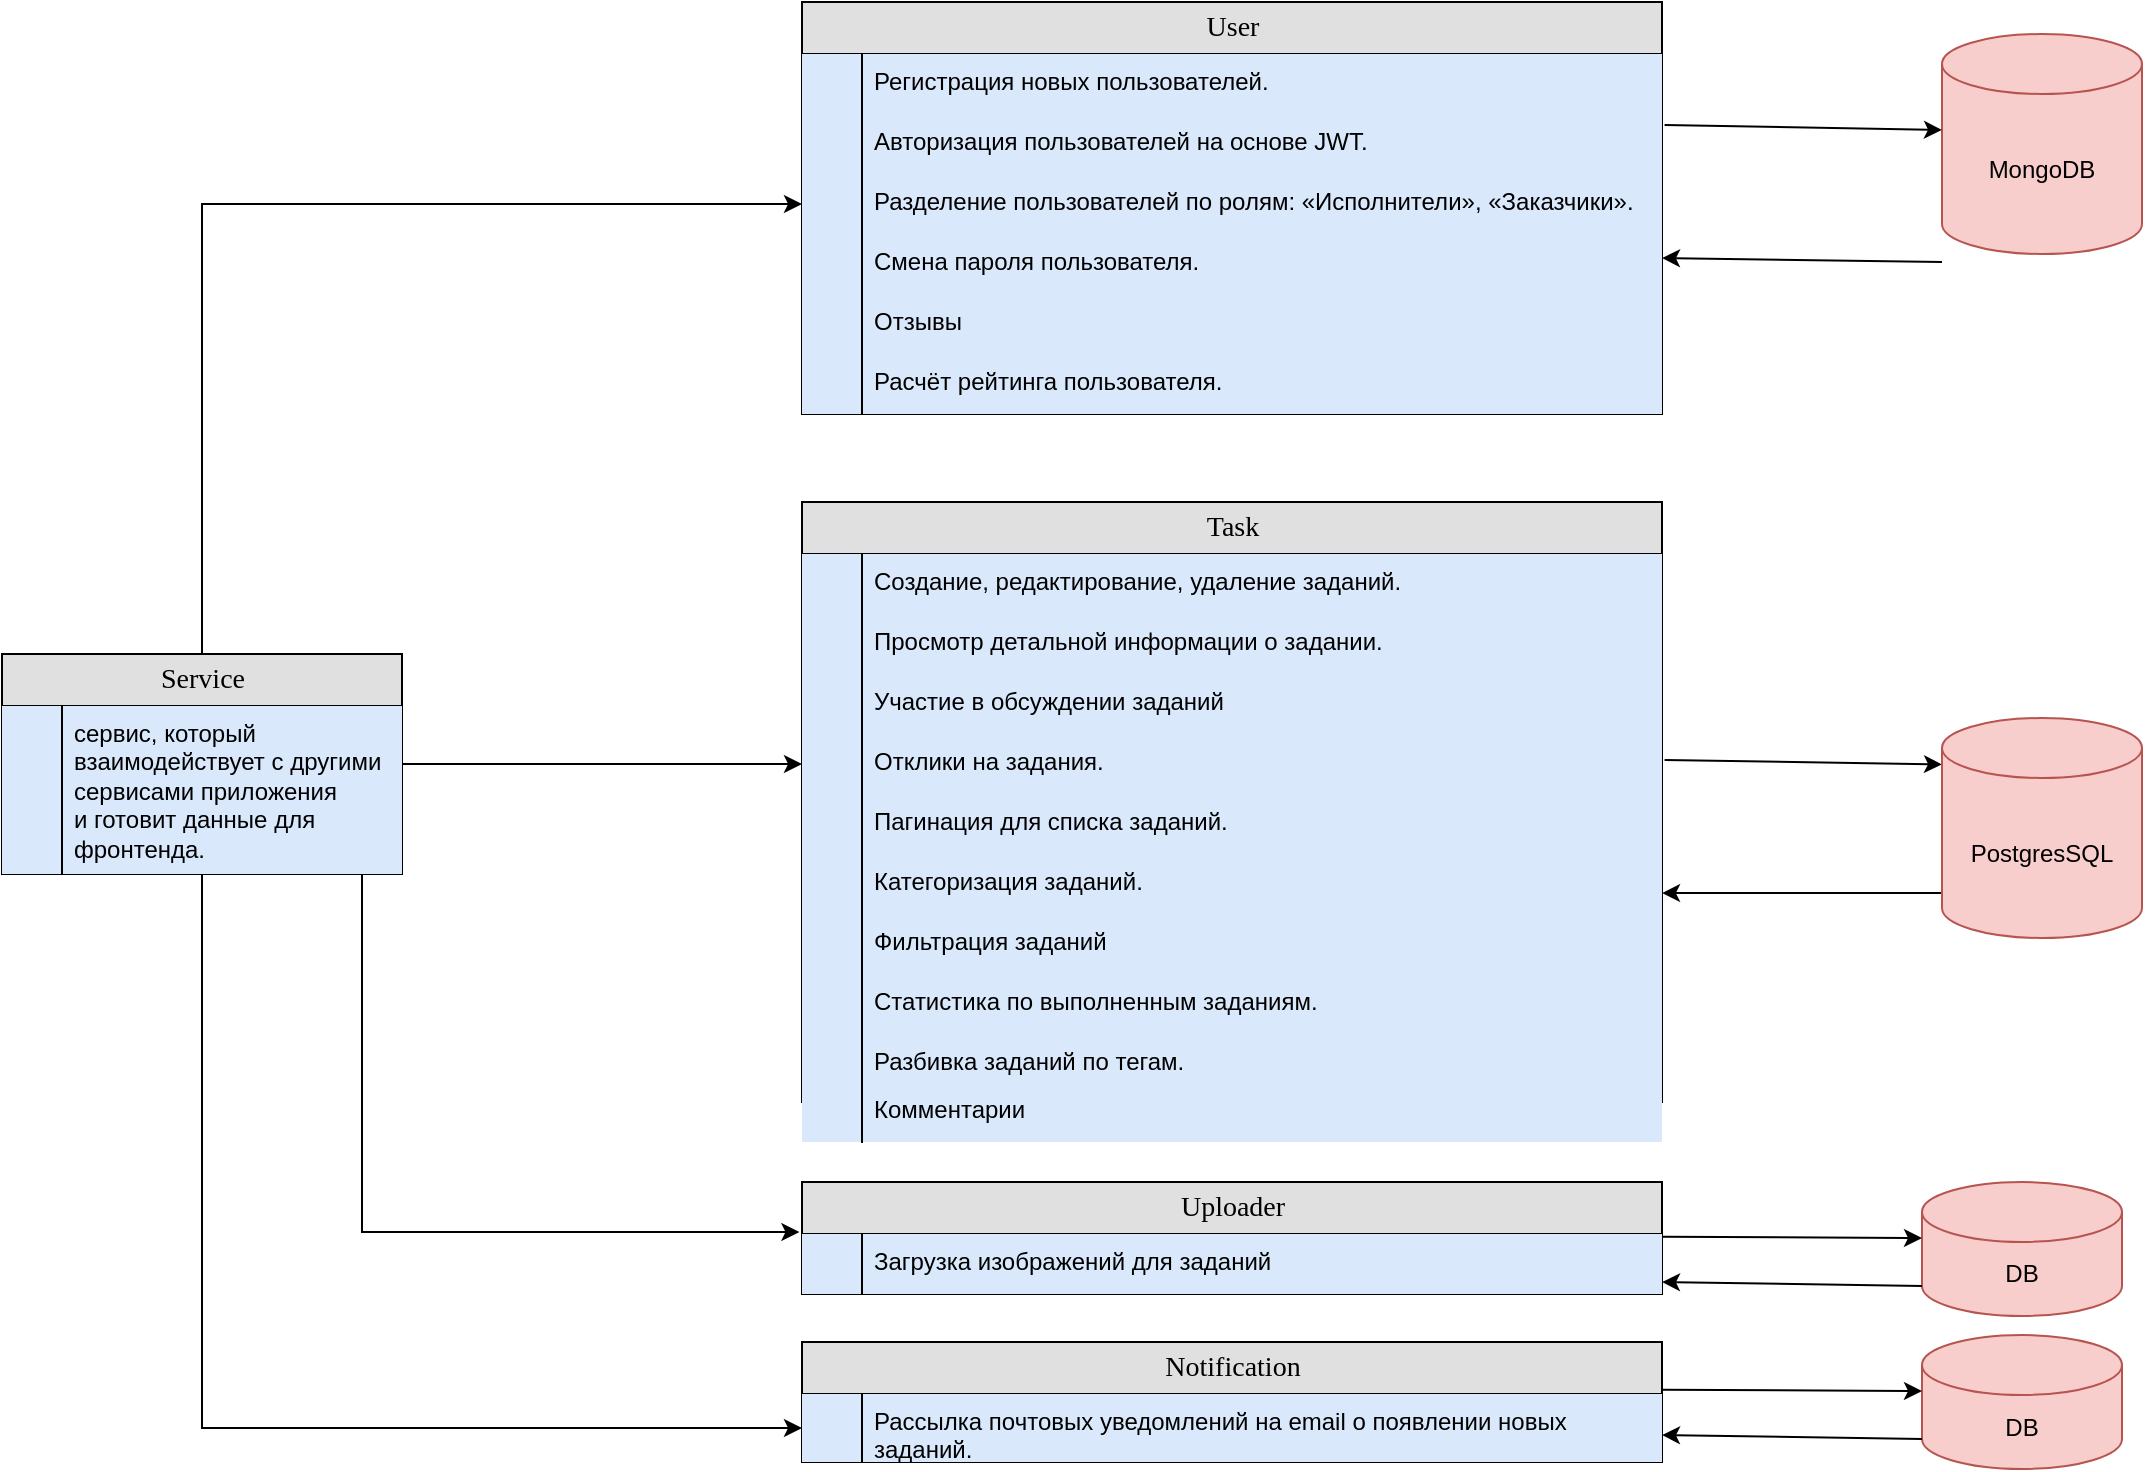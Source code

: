 <mxfile version="21.0.8" type="device"><diagram name="Page-1" id="e56a1550-8fbb-45ad-956c-1786394a9013"><mxGraphModel dx="1100" dy="605" grid="1" gridSize="10" guides="1" tooltips="1" connect="1" arrows="1" fold="1" page="1" pageScale="1" pageWidth="2336" pageHeight="1654" background="#ffffff" math="0" shadow="0"><root><mxCell id="0"/><mxCell id="1" parent="0"/><mxCell id="2e49270ec7c68f3f-80" value="User" style="swimlane;html=1;fontStyle=0;childLayout=stackLayout;horizontal=1;startSize=26;fillColor=#e0e0e0;horizontalStack=0;resizeParent=1;resizeLast=0;collapsible=1;marginBottom=0;swimlaneFillColor=#ffffff;align=center;rounded=0;shadow=0;comic=0;labelBackgroundColor=none;strokeWidth=1;fontFamily=Verdana;fontSize=14" parent="1" vertex="1"><mxGeometry x="640" y="130" width="430" height="206" as="geometry"><mxRectangle x="30" y="170" width="200" height="30" as="alternateBounds"/></mxGeometry></mxCell><mxCell id="2e49270ec7c68f3f-83" value="Регистрация новых пользователей." style="shape=partialRectangle;top=0;left=0;right=0;bottom=0;html=1;align=left;verticalAlign=top;fillColor=#dae8fc;spacingLeft=34;spacingRight=4;whiteSpace=wrap;overflow=hidden;rotatable=0;points=[[0,0.5],[1,0.5]];portConstraint=eastwest;dropTarget=0;strokeColor=#6c8ebf;" parent="2e49270ec7c68f3f-80" vertex="1"><mxGeometry y="26" width="430" height="30" as="geometry"/></mxCell><mxCell id="2e49270ec7c68f3f-84" value="" style="shape=partialRectangle;top=0;left=0;bottom=0;html=1;fillColor=none;align=left;verticalAlign=top;spacingLeft=4;spacingRight=4;whiteSpace=wrap;overflow=hidden;rotatable=0;points=[];portConstraint=eastwest;part=1;" parent="2e49270ec7c68f3f-83" vertex="1" connectable="0"><mxGeometry width="30" height="30" as="geometry"/></mxCell><mxCell id="2e49270ec7c68f3f-85" value="Авторизация пользователей на&amp;nbsp;основе JWT." style="shape=partialRectangle;top=0;left=0;right=0;bottom=0;html=1;align=left;verticalAlign=top;fillColor=#dae8fc;spacingLeft=34;spacingRight=4;whiteSpace=wrap;overflow=hidden;rotatable=0;points=[[0,0.5],[1,0.5]];portConstraint=eastwest;dropTarget=0;strokeColor=#6c8ebf;" parent="2e49270ec7c68f3f-80" vertex="1"><mxGeometry y="56" width="430" height="30" as="geometry"/></mxCell><mxCell id="2e49270ec7c68f3f-86" value="" style="shape=partialRectangle;top=0;left=0;bottom=0;html=1;fillColor=none;align=left;verticalAlign=top;spacingLeft=4;spacingRight=4;whiteSpace=wrap;overflow=hidden;rotatable=0;points=[];portConstraint=eastwest;part=1;" parent="2e49270ec7c68f3f-85" vertex="1" connectable="0"><mxGeometry width="30" height="30.0" as="geometry"/></mxCell><mxCell id="uuqC0KZrG5aBGFZ0a199-29" value="Разделение пользователей по&amp;nbsp;ролям: «Исполнители», «Заказчики»." style="shape=partialRectangle;top=0;left=0;right=0;bottom=0;html=1;align=left;verticalAlign=top;fillColor=#dae8fc;spacingLeft=34;spacingRight=4;whiteSpace=wrap;overflow=hidden;rotatable=0;points=[[0,0.5],[1,0.5]];portConstraint=eastwest;dropTarget=0;strokeColor=#6c8ebf;" parent="2e49270ec7c68f3f-80" vertex="1"><mxGeometry y="86" width="430" height="30" as="geometry"/></mxCell><mxCell id="uuqC0KZrG5aBGFZ0a199-30" value="" style="shape=partialRectangle;top=0;left=0;bottom=0;html=1;fillColor=none;align=left;verticalAlign=top;spacingLeft=4;spacingRight=4;whiteSpace=wrap;overflow=hidden;rotatable=0;points=[];portConstraint=eastwest;part=1;" parent="uuqC0KZrG5aBGFZ0a199-29" vertex="1" connectable="0"><mxGeometry width="30" height="30" as="geometry"/></mxCell><mxCell id="uuqC0KZrG5aBGFZ0a199-31" value="Смена пароля пользователя." style="shape=partialRectangle;top=0;left=0;right=0;bottom=0;html=1;align=left;verticalAlign=top;fillColor=#dae8fc;spacingLeft=34;spacingRight=4;whiteSpace=wrap;overflow=hidden;rotatable=0;points=[[0,0.5],[1,0.5]];portConstraint=eastwest;dropTarget=0;strokeColor=#6c8ebf;" parent="2e49270ec7c68f3f-80" vertex="1"><mxGeometry y="116" width="430" height="30" as="geometry"/></mxCell><mxCell id="uuqC0KZrG5aBGFZ0a199-32" value="" style="shape=partialRectangle;top=0;left=0;bottom=0;html=1;fillColor=none;align=left;verticalAlign=top;spacingLeft=4;spacingRight=4;whiteSpace=wrap;overflow=hidden;rotatable=0;points=[];portConstraint=eastwest;part=1;" parent="uuqC0KZrG5aBGFZ0a199-31" vertex="1" connectable="0"><mxGeometry width="30" height="30" as="geometry"/></mxCell><mxCell id="_kQqglkAi7SYeofBaEFN-1" value="Отзывы" style="shape=partialRectangle;top=0;left=0;right=0;bottom=0;html=1;align=left;verticalAlign=top;fillColor=#dae8fc;spacingLeft=34;spacingRight=4;whiteSpace=wrap;overflow=hidden;rotatable=0;points=[[0,0.5],[1,0.5]];portConstraint=eastwest;dropTarget=0;strokeColor=#6c8ebf;" parent="2e49270ec7c68f3f-80" vertex="1"><mxGeometry y="146" width="430" height="30" as="geometry"/></mxCell><mxCell id="_kQqglkAi7SYeofBaEFN-2" value="" style="shape=partialRectangle;top=0;left=0;bottom=0;html=1;fillColor=none;align=left;verticalAlign=top;spacingLeft=4;spacingRight=4;whiteSpace=wrap;overflow=hidden;rotatable=0;points=[];portConstraint=eastwest;part=1;" parent="_kQqglkAi7SYeofBaEFN-1" vertex="1" connectable="0"><mxGeometry width="30" height="30" as="geometry"/></mxCell><mxCell id="FLkWxKVIYvb8xcbpTfC6-4" value="Расчёт рейтинга пользователя." style="shape=partialRectangle;top=0;left=0;right=0;bottom=0;html=1;align=left;verticalAlign=top;fillColor=#dae8fc;spacingLeft=34;spacingRight=4;whiteSpace=wrap;overflow=hidden;rotatable=0;points=[[0,0.5],[1,0.5]];portConstraint=eastwest;dropTarget=0;strokeColor=#6c8ebf;" vertex="1" parent="2e49270ec7c68f3f-80"><mxGeometry y="176" width="430" height="30" as="geometry"/></mxCell><mxCell id="FLkWxKVIYvb8xcbpTfC6-5" value="" style="shape=partialRectangle;top=0;left=0;bottom=0;html=1;fillColor=none;align=left;verticalAlign=top;spacingLeft=4;spacingRight=4;whiteSpace=wrap;overflow=hidden;rotatable=0;points=[];portConstraint=eastwest;part=1;" vertex="1" connectable="0" parent="FLkWxKVIYvb8xcbpTfC6-4"><mxGeometry width="30" height="30" as="geometry"/></mxCell><mxCell id="uuqC0KZrG5aBGFZ0a199-18" value="Notification" style="swimlane;html=1;fontStyle=0;childLayout=stackLayout;horizontal=1;startSize=26;fillColor=#e0e0e0;horizontalStack=0;resizeParent=1;resizeLast=0;collapsible=1;marginBottom=0;swimlaneFillColor=#ffffff;align=center;rounded=0;shadow=0;comic=0;labelBackgroundColor=none;strokeWidth=1;fontFamily=Verdana;fontSize=14" parent="1" vertex="1"><mxGeometry x="640" y="800" width="430" height="60" as="geometry"><mxRectangle x="-120" y="40" width="200" height="30" as="alternateBounds"/></mxGeometry></mxCell><mxCell id="uuqC0KZrG5aBGFZ0a199-19" value="&lt;div&gt;Рассылка почтовых уведомлений на&amp;nbsp;email о&amp;nbsp;появлении новых заданий.&lt;/div&gt;" style="shape=partialRectangle;top=0;left=0;right=0;bottom=0;html=1;align=left;verticalAlign=top;fillColor=#dae8fc;spacingLeft=34;spacingRight=4;whiteSpace=wrap;overflow=hidden;rotatable=0;points=[[0,0.5],[1,0.5]];portConstraint=eastwest;dropTarget=0;strokeColor=#6c8ebf;" parent="uuqC0KZrG5aBGFZ0a199-18" vertex="1"><mxGeometry y="26" width="430" height="34" as="geometry"/></mxCell><mxCell id="uuqC0KZrG5aBGFZ0a199-20" value="" style="shape=partialRectangle;top=0;left=0;bottom=0;html=1;fillColor=none;align=left;verticalAlign=top;spacingLeft=4;spacingRight=4;whiteSpace=wrap;overflow=hidden;rotatable=0;points=[];portConstraint=eastwest;part=1;" parent="uuqC0KZrG5aBGFZ0a199-19" vertex="1" connectable="0"><mxGeometry width="30" height="34.0" as="geometry"/></mxCell><mxCell id="uuqC0KZrG5aBGFZ0a199-33" value="Task" style="swimlane;html=1;fontStyle=0;childLayout=stackLayout;horizontal=1;startSize=26;fillColor=#e0e0e0;horizontalStack=0;resizeParent=1;resizeLast=0;collapsible=1;marginBottom=0;swimlaneFillColor=#ffffff;align=center;rounded=0;shadow=0;comic=0;labelBackgroundColor=none;strokeWidth=1;fontFamily=Verdana;fontSize=14" parent="1" vertex="1"><mxGeometry x="640" y="380" width="430" height="300" as="geometry"><mxRectangle x="-120" y="40" width="200" height="30" as="alternateBounds"/></mxGeometry></mxCell><mxCell id="uuqC0KZrG5aBGFZ0a199-34" value="Создание, редактирование, удаление заданий." style="shape=partialRectangle;top=0;left=0;right=0;bottom=0;html=1;align=left;verticalAlign=top;fillColor=#dae8fc;spacingLeft=34;spacingRight=4;whiteSpace=wrap;overflow=hidden;rotatable=0;points=[[0,0.5],[1,0.5]];portConstraint=eastwest;dropTarget=0;strokeColor=#6c8ebf;" parent="uuqC0KZrG5aBGFZ0a199-33" vertex="1"><mxGeometry y="26" width="430" height="30" as="geometry"/></mxCell><mxCell id="uuqC0KZrG5aBGFZ0a199-35" value="" style="shape=partialRectangle;top=0;left=0;bottom=0;html=1;fillColor=none;align=left;verticalAlign=top;spacingLeft=4;spacingRight=4;whiteSpace=wrap;overflow=hidden;rotatable=0;points=[];portConstraint=eastwest;part=1;" parent="uuqC0KZrG5aBGFZ0a199-34" vertex="1" connectable="0"><mxGeometry width="30" height="30" as="geometry"/></mxCell><mxCell id="uuqC0KZrG5aBGFZ0a199-36" value="Просмотр детальной информации о&amp;nbsp;задании." style="shape=partialRectangle;top=0;left=0;right=0;bottom=0;html=1;align=left;verticalAlign=top;fillColor=#dae8fc;spacingLeft=34;spacingRight=4;whiteSpace=wrap;overflow=hidden;rotatable=0;points=[[0,0.5],[1,0.5]];portConstraint=eastwest;dropTarget=0;strokeColor=#6c8ebf;" parent="uuqC0KZrG5aBGFZ0a199-33" vertex="1"><mxGeometry y="56" width="430" height="30" as="geometry"/></mxCell><mxCell id="uuqC0KZrG5aBGFZ0a199-37" value="" style="shape=partialRectangle;top=0;left=0;bottom=0;html=1;fillColor=none;align=left;verticalAlign=top;spacingLeft=4;spacingRight=4;whiteSpace=wrap;overflow=hidden;rotatable=0;points=[];portConstraint=eastwest;part=1;" parent="uuqC0KZrG5aBGFZ0a199-36" vertex="1" connectable="0"><mxGeometry width="30" height="30.0" as="geometry"/></mxCell><mxCell id="uuqC0KZrG5aBGFZ0a199-40" value="Участие в&amp;nbsp;обсуждении заданий" style="shape=partialRectangle;top=0;left=0;right=0;bottom=0;html=1;align=left;verticalAlign=top;fillColor=#dae8fc;spacingLeft=34;spacingRight=4;whiteSpace=wrap;overflow=hidden;rotatable=0;points=[[0,0.5],[1,0.5]];portConstraint=eastwest;dropTarget=0;strokeColor=#6c8ebf;" parent="uuqC0KZrG5aBGFZ0a199-33" vertex="1"><mxGeometry y="86" width="430" height="30" as="geometry"/></mxCell><mxCell id="uuqC0KZrG5aBGFZ0a199-41" value="" style="shape=partialRectangle;top=0;left=0;bottom=0;html=1;fillColor=none;align=left;verticalAlign=top;spacingLeft=4;spacingRight=4;whiteSpace=wrap;overflow=hidden;rotatable=0;points=[];portConstraint=eastwest;part=1;" parent="uuqC0KZrG5aBGFZ0a199-40" vertex="1" connectable="0"><mxGeometry width="30" height="30" as="geometry"/></mxCell><mxCell id="uuqC0KZrG5aBGFZ0a199-42" value="Отклики на&amp;nbsp;задания." style="shape=partialRectangle;top=0;left=0;right=0;bottom=0;html=1;align=left;verticalAlign=top;fillColor=#dae8fc;spacingLeft=34;spacingRight=4;whiteSpace=wrap;overflow=hidden;rotatable=0;points=[[0,0.5],[1,0.5]];portConstraint=eastwest;dropTarget=0;strokeColor=#6c8ebf;" parent="uuqC0KZrG5aBGFZ0a199-33" vertex="1"><mxGeometry y="116" width="430" height="30" as="geometry"/></mxCell><mxCell id="uuqC0KZrG5aBGFZ0a199-43" value="" style="shape=partialRectangle;top=0;left=0;bottom=0;html=1;fillColor=none;align=left;verticalAlign=top;spacingLeft=4;spacingRight=4;whiteSpace=wrap;overflow=hidden;rotatable=0;points=[];portConstraint=eastwest;part=1;" parent="uuqC0KZrG5aBGFZ0a199-42" vertex="1" connectable="0"><mxGeometry width="30" height="30" as="geometry"/></mxCell><mxCell id="uuqC0KZrG5aBGFZ0a199-44" value="Пагинация для списка заданий." style="shape=partialRectangle;top=0;left=0;right=0;bottom=0;html=1;align=left;verticalAlign=top;fillColor=#dae8fc;spacingLeft=34;spacingRight=4;whiteSpace=wrap;overflow=hidden;rotatable=0;points=[[0,0.5],[1,0.5]];portConstraint=eastwest;dropTarget=0;strokeColor=#6c8ebf;" parent="uuqC0KZrG5aBGFZ0a199-33" vertex="1"><mxGeometry y="146" width="430" height="30" as="geometry"/></mxCell><mxCell id="uuqC0KZrG5aBGFZ0a199-45" value="" style="shape=partialRectangle;top=0;left=0;bottom=0;html=1;fillColor=none;align=left;verticalAlign=top;spacingLeft=4;spacingRight=4;whiteSpace=wrap;overflow=hidden;rotatable=0;points=[];portConstraint=eastwest;part=1;" parent="uuqC0KZrG5aBGFZ0a199-44" vertex="1" connectable="0"><mxGeometry width="30" height="30" as="geometry"/></mxCell><mxCell id="uuqC0KZrG5aBGFZ0a199-48" value="Категоризация заданий." style="shape=partialRectangle;top=0;left=0;right=0;bottom=0;html=1;align=left;verticalAlign=top;fillColor=#dae8fc;spacingLeft=34;spacingRight=4;whiteSpace=wrap;overflow=hidden;rotatable=0;points=[[0,0.5],[1,0.5]];portConstraint=eastwest;dropTarget=0;strokeColor=#6c8ebf;" parent="uuqC0KZrG5aBGFZ0a199-33" vertex="1"><mxGeometry y="176" width="430" height="30" as="geometry"/></mxCell><mxCell id="uuqC0KZrG5aBGFZ0a199-49" value="" style="shape=partialRectangle;top=0;left=0;bottom=0;html=1;fillColor=none;align=left;verticalAlign=top;spacingLeft=4;spacingRight=4;whiteSpace=wrap;overflow=hidden;rotatable=0;points=[];portConstraint=eastwest;part=1;" parent="uuqC0KZrG5aBGFZ0a199-48" vertex="1" connectable="0"><mxGeometry width="30" height="30" as="geometry"/></mxCell><mxCell id="uuqC0KZrG5aBGFZ0a199-50" value="Фильтрация заданий" style="shape=partialRectangle;top=0;left=0;right=0;bottom=0;html=1;align=left;verticalAlign=top;fillColor=#dae8fc;spacingLeft=34;spacingRight=4;whiteSpace=wrap;overflow=hidden;rotatable=0;points=[[0,0.5],[1,0.5]];portConstraint=eastwest;dropTarget=0;strokeColor=#6c8ebf;" parent="uuqC0KZrG5aBGFZ0a199-33" vertex="1"><mxGeometry y="206" width="430" height="30" as="geometry"/></mxCell><mxCell id="uuqC0KZrG5aBGFZ0a199-51" value="" style="shape=partialRectangle;top=0;left=0;bottom=0;html=1;fillColor=none;align=left;verticalAlign=top;spacingLeft=4;spacingRight=4;whiteSpace=wrap;overflow=hidden;rotatable=0;points=[];portConstraint=eastwest;part=1;" parent="uuqC0KZrG5aBGFZ0a199-50" vertex="1" connectable="0"><mxGeometry width="30" height="30" as="geometry"/></mxCell><mxCell id="uuqC0KZrG5aBGFZ0a199-52" value="Статистика по&amp;nbsp;выполненным заданиям." style="shape=partialRectangle;top=0;left=0;right=0;bottom=0;html=1;align=left;verticalAlign=top;fillColor=#dae8fc;spacingLeft=34;spacingRight=4;whiteSpace=wrap;overflow=hidden;rotatable=0;points=[[0,0.5],[1,0.5]];portConstraint=eastwest;dropTarget=0;strokeColor=#6c8ebf;" parent="uuqC0KZrG5aBGFZ0a199-33" vertex="1"><mxGeometry y="236" width="430" height="30" as="geometry"/></mxCell><mxCell id="uuqC0KZrG5aBGFZ0a199-53" value="" style="shape=partialRectangle;top=0;left=0;bottom=0;html=1;fillColor=none;align=left;verticalAlign=top;spacingLeft=4;spacingRight=4;whiteSpace=wrap;overflow=hidden;rotatable=0;points=[];portConstraint=eastwest;part=1;" parent="uuqC0KZrG5aBGFZ0a199-52" vertex="1" connectable="0"><mxGeometry width="30" height="30" as="geometry"/></mxCell><mxCell id="_kQqglkAi7SYeofBaEFN-9" value="Разбивка заданий по&amp;nbsp;тегам." style="shape=partialRectangle;top=0;left=0;right=0;bottom=0;html=1;align=left;verticalAlign=top;fillColor=#dae8fc;spacingLeft=34;spacingRight=4;whiteSpace=wrap;overflow=hidden;rotatable=0;points=[[0,0.5],[1,0.5]];portConstraint=eastwest;dropTarget=0;strokeColor=#6c8ebf;" parent="uuqC0KZrG5aBGFZ0a199-33" vertex="1"><mxGeometry y="266" width="430" height="30" as="geometry"/></mxCell><mxCell id="_kQqglkAi7SYeofBaEFN-10" value="" style="shape=partialRectangle;top=0;left=0;bottom=0;html=1;fillColor=none;align=left;verticalAlign=top;spacingLeft=4;spacingRight=4;whiteSpace=wrap;overflow=hidden;rotatable=0;points=[];portConstraint=eastwest;part=1;" parent="_kQqglkAi7SYeofBaEFN-9" vertex="1" connectable="0"><mxGeometry width="30" height="30" as="geometry"/></mxCell><mxCell id="_kQqglkAi7SYeofBaEFN-11" value="MongoDB" style="shape=cylinder3;whiteSpace=wrap;html=1;boundedLbl=1;backgroundOutline=1;size=15;fillColor=#f8cecc;strokeColor=#b85450;" parent="1" vertex="1"><mxGeometry x="1210" y="146" width="100" height="110" as="geometry"/></mxCell><mxCell id="_kQqglkAi7SYeofBaEFN-42" value="" style="edgeStyle=orthogonalEdgeStyle;rounded=0;orthogonalLoop=1;jettySize=auto;html=1;entryX=0;entryY=0.5;entryDx=0;entryDy=0;" parent="1" source="_kQqglkAi7SYeofBaEFN-24" target="uuqC0KZrG5aBGFZ0a199-29" edge="1"><mxGeometry relative="1" as="geometry"><mxPoint x="255" y="320" as="targetPoint"/></mxGeometry></mxCell><mxCell id="_kQqglkAi7SYeofBaEFN-46" value="" style="edgeStyle=orthogonalEdgeStyle;rounded=0;orthogonalLoop=1;jettySize=auto;html=1;entryX=0;entryY=0.5;entryDx=0;entryDy=0;" parent="1" source="_kQqglkAi7SYeofBaEFN-24" target="uuqC0KZrG5aBGFZ0a199-42" edge="1"><mxGeometry relative="1" as="geometry"><mxPoint x="320" y="505" as="targetPoint"/></mxGeometry></mxCell><mxCell id="_kQqglkAi7SYeofBaEFN-51" value="" style="edgeStyle=orthogonalEdgeStyle;rounded=0;orthogonalLoop=1;jettySize=auto;html=1;entryX=0;entryY=0.5;entryDx=0;entryDy=0;" parent="1" source="_kQqglkAi7SYeofBaEFN-24" target="uuqC0KZrG5aBGFZ0a199-19" edge="1"><mxGeometry relative="1" as="geometry"><mxPoint x="140" y="646" as="targetPoint"/></mxGeometry></mxCell><mxCell id="_kQqglkAi7SYeofBaEFN-24" value="Service" style="swimlane;html=1;fontStyle=0;childLayout=stackLayout;horizontal=1;startSize=26;fillColor=#e0e0e0;horizontalStack=0;resizeParent=1;resizeLast=0;collapsible=1;marginBottom=0;swimlaneFillColor=#ffffff;align=center;rounded=0;shadow=0;comic=0;labelBackgroundColor=none;strokeWidth=1;fontFamily=Verdana;fontSize=14" parent="1" vertex="1"><mxGeometry x="240" y="456" width="200" height="110" as="geometry"><mxRectangle x="-120" y="40" width="200" height="30" as="alternateBounds"/></mxGeometry></mxCell><mxCell id="_kQqglkAi7SYeofBaEFN-25" value="&lt;div&gt;сервис, который взаимодействует с&amp;nbsp;другими сервисами приложения и&amp;nbsp;готовит данные для фронтенда.&lt;/div&gt;" style="shape=partialRectangle;top=0;left=0;right=0;bottom=0;html=1;align=left;verticalAlign=top;fillColor=#dae8fc;spacingLeft=34;spacingRight=4;whiteSpace=wrap;overflow=hidden;rotatable=0;points=[[0,0.5],[1,0.5]];portConstraint=eastwest;dropTarget=0;strokeColor=#6c8ebf;" parent="_kQqglkAi7SYeofBaEFN-24" vertex="1"><mxGeometry y="26" width="200" height="84" as="geometry"/></mxCell><mxCell id="_kQqglkAi7SYeofBaEFN-26" value="" style="shape=partialRectangle;top=0;left=0;bottom=0;html=1;fillColor=none;align=left;verticalAlign=top;spacingLeft=4;spacingRight=4;whiteSpace=wrap;overflow=hidden;rotatable=0;points=[];portConstraint=eastwest;part=1;" parent="_kQqglkAi7SYeofBaEFN-25" vertex="1" connectable="0"><mxGeometry width="30" height="84.0" as="geometry"/></mxCell><mxCell id="_kQqglkAi7SYeofBaEFN-30" value="" style="endArrow=classic;html=1;rounded=0;entryX=0;entryY=0;entryDx=0;entryDy=48.0;entryPerimeter=0;exitX=1.003;exitY=0.183;exitDx=0;exitDy=0;exitPerimeter=0;" parent="1" source="2e49270ec7c68f3f-85" target="_kQqglkAi7SYeofBaEFN-11" edge="1"><mxGeometry width="50" height="50" relative="1" as="geometry"><mxPoint x="1180" y="230" as="sourcePoint"/><mxPoint x="1230" y="180" as="targetPoint"/></mxGeometry></mxCell><mxCell id="_kQqglkAi7SYeofBaEFN-32" value="" style="endArrow=classic;html=1;rounded=0;exitX=0;exitY=0;exitDx=0;exitDy=114.0;exitPerimeter=0;" parent="1" source="_kQqglkAi7SYeofBaEFN-11" edge="1"><mxGeometry width="50" height="50" relative="1" as="geometry"><mxPoint x="1081.29" y="250" as="sourcePoint"/><mxPoint x="1070" y="258" as="targetPoint"/></mxGeometry></mxCell><mxCell id="_kQqglkAi7SYeofBaEFN-34" value="" style="endArrow=classic;html=1;rounded=0;exitX=1.003;exitY=0.183;exitDx=0;exitDy=0;exitPerimeter=0;entryX=0;entryY=0.211;entryDx=0;entryDy=0;entryPerimeter=0;" parent="1" edge="1" target="FLkWxKVIYvb8xcbpTfC6-1"><mxGeometry width="50" height="50" relative="1" as="geometry"><mxPoint x="1071.29" y="509.03" as="sourcePoint"/><mxPoint x="1200" y="509" as="targetPoint"/></mxGeometry></mxCell><mxCell id="_kQqglkAi7SYeofBaEFN-35" value="" style="endArrow=classic;html=1;rounded=0;exitX=0;exitY=0;exitDx=0;exitDy=114.0;exitPerimeter=0;" parent="1" edge="1"><mxGeometry width="50" height="50" relative="1" as="geometry"><mxPoint x="1300" y="575.54" as="sourcePoint"/><mxPoint x="1070" y="575.54" as="targetPoint"/></mxGeometry></mxCell><mxCell id="FLkWxKVIYvb8xcbpTfC6-1" value="PostgresSQL" style="shape=cylinder3;whiteSpace=wrap;html=1;boundedLbl=1;backgroundOutline=1;size=15;fillColor=#f8cecc;strokeColor=#b85450;" vertex="1" parent="1"><mxGeometry x="1210" y="488" width="100" height="110" as="geometry"/></mxCell><mxCell id="FLkWxKVIYvb8xcbpTfC6-6" value="Uploader" style="swimlane;html=1;fontStyle=0;childLayout=stackLayout;horizontal=1;startSize=26;fillColor=#e0e0e0;horizontalStack=0;resizeParent=1;resizeLast=0;collapsible=1;marginBottom=0;swimlaneFillColor=#ffffff;align=center;rounded=0;shadow=0;comic=0;labelBackgroundColor=none;strokeWidth=1;fontFamily=Verdana;fontSize=14" vertex="1" parent="1"><mxGeometry x="640" y="720" width="430" height="56" as="geometry"><mxRectangle x="-120" y="40" width="200" height="30" as="alternateBounds"/></mxGeometry></mxCell><mxCell id="FLkWxKVIYvb8xcbpTfC6-25" value="Загрузка изображений для заданий" style="shape=partialRectangle;top=0;left=0;right=0;bottom=0;html=1;align=left;verticalAlign=top;fillColor=#dae8fc;spacingLeft=34;spacingRight=4;whiteSpace=wrap;overflow=hidden;rotatable=0;points=[[0,0.5],[1,0.5]];portConstraint=eastwest;dropTarget=0;strokeColor=#6c8ebf;" vertex="1" parent="FLkWxKVIYvb8xcbpTfC6-6"><mxGeometry y="26" width="430" height="30" as="geometry"/></mxCell><mxCell id="FLkWxKVIYvb8xcbpTfC6-26" value="" style="shape=partialRectangle;top=0;left=0;bottom=0;html=1;fillColor=none;align=left;verticalAlign=top;spacingLeft=4;spacingRight=4;whiteSpace=wrap;overflow=hidden;rotatable=0;points=[];portConstraint=eastwest;part=1;" vertex="1" connectable="0" parent="FLkWxKVIYvb8xcbpTfC6-25"><mxGeometry width="30" height="30" as="geometry"/></mxCell><mxCell id="FLkWxKVIYvb8xcbpTfC6-27" value="" style="edgeStyle=orthogonalEdgeStyle;rounded=0;orthogonalLoop=1;jettySize=auto;html=1;entryX=-0.003;entryY=-0.033;entryDx=0;entryDy=0;entryPerimeter=0;" edge="1" parent="1" target="FLkWxKVIYvb8xcbpTfC6-25"><mxGeometry relative="1" as="geometry"><mxPoint x="620" y="566" as="targetPoint"/><mxPoint x="420" y="566" as="sourcePoint"/><Array as="points"><mxPoint x="420" y="745"/></Array></mxGeometry></mxCell><mxCell id="FLkWxKVIYvb8xcbpTfC6-30" value="DB" style="shape=cylinder3;whiteSpace=wrap;html=1;boundedLbl=1;backgroundOutline=1;size=15;fillColor=#f8cecc;strokeColor=#b85450;" vertex="1" parent="1"><mxGeometry x="1200" y="720" width="100" height="67" as="geometry"/></mxCell><mxCell id="FLkWxKVIYvb8xcbpTfC6-31" value="" style="endArrow=classic;html=1;rounded=0;exitX=1.003;exitY=0.183;exitDx=0;exitDy=0;exitPerimeter=0;" edge="1" parent="1"><mxGeometry width="50" height="50" relative="1" as="geometry"><mxPoint x="1070.0" y="747.38" as="sourcePoint"/><mxPoint x="1200" y="748" as="targetPoint"/></mxGeometry></mxCell><mxCell id="FLkWxKVIYvb8xcbpTfC6-32" value="" style="endArrow=classic;html=1;rounded=0;exitX=0;exitY=1;exitDx=0;exitDy=-15;exitPerimeter=0;" edge="1" parent="1" source="FLkWxKVIYvb8xcbpTfC6-30"><mxGeometry width="50" height="50" relative="1" as="geometry"><mxPoint x="1300" y="770" as="sourcePoint"/><mxPoint x="1070" y="770" as="targetPoint"/></mxGeometry></mxCell><mxCell id="FLkWxKVIYvb8xcbpTfC6-33" value="Комментарии" style="shape=partialRectangle;top=0;left=0;right=0;bottom=0;html=1;align=left;verticalAlign=top;fillColor=#dae8fc;spacingLeft=34;spacingRight=4;whiteSpace=wrap;overflow=hidden;rotatable=0;points=[[0,0.5],[1,0.5]];portConstraint=eastwest;dropTarget=0;strokeColor=#6c8ebf;" vertex="1" parent="1"><mxGeometry x="640" y="670" width="430" height="30" as="geometry"/></mxCell><mxCell id="FLkWxKVIYvb8xcbpTfC6-34" value="" style="shape=partialRectangle;top=0;left=0;bottom=0;html=1;fillColor=none;align=left;verticalAlign=top;spacingLeft=4;spacingRight=4;whiteSpace=wrap;overflow=hidden;rotatable=0;points=[];portConstraint=eastwest;part=1;" vertex="1" connectable="0" parent="FLkWxKVIYvb8xcbpTfC6-33"><mxGeometry width="30" height="30" as="geometry"/></mxCell><mxCell id="FLkWxKVIYvb8xcbpTfC6-35" value="DB" style="shape=cylinder3;whiteSpace=wrap;html=1;boundedLbl=1;backgroundOutline=1;size=15;fillColor=#f8cecc;strokeColor=#b85450;" vertex="1" parent="1"><mxGeometry x="1200" y="796.5" width="100" height="67" as="geometry"/></mxCell><mxCell id="FLkWxKVIYvb8xcbpTfC6-36" value="" style="endArrow=classic;html=1;rounded=0;exitX=1.003;exitY=0.183;exitDx=0;exitDy=0;exitPerimeter=0;" edge="1" parent="1"><mxGeometry width="50" height="50" relative="1" as="geometry"><mxPoint x="1070.0" y="823.88" as="sourcePoint"/><mxPoint x="1200" y="824.5" as="targetPoint"/></mxGeometry></mxCell><mxCell id="FLkWxKVIYvb8xcbpTfC6-37" value="" style="endArrow=classic;html=1;rounded=0;exitX=0;exitY=1;exitDx=0;exitDy=-15;exitPerimeter=0;" edge="1" parent="1" source="FLkWxKVIYvb8xcbpTfC6-35"><mxGeometry width="50" height="50" relative="1" as="geometry"><mxPoint x="1300" y="846.5" as="sourcePoint"/><mxPoint x="1070" y="846.5" as="targetPoint"/></mxGeometry></mxCell></root></mxGraphModel></diagram></mxfile>